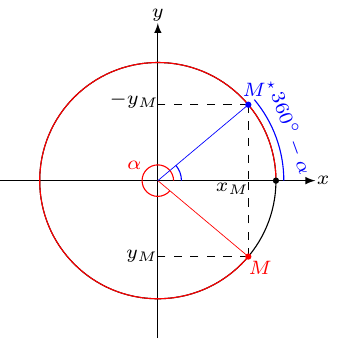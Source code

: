 \documentclass[crop]{standalone}
\usepackage[dvipsnames]{xcolor}
\usepackage{tikz}
\usetikzlibrary{positioning}

\begin{document}
  \begin{tikzpicture}[font=\scriptsize]
    \def\r{1.5}
    \def\t{320}
    \def\ox{2.0}
    \def\oy{2.0}
    
    \def\xm{\r*cos(\t)}
    \def\ym{\r*sin(\t)}

    \draw[-latex,line width=0.25pt]({-\ox},0) -- ({\ox},0);
    \node at ({\ox+0.1},0) {$x$};
    
    \draw[-latex,line width=0.25pt](0,{-\oy}) -- (0,{\oy});
    \node at (0,{\oy+0.1}) {$y$};
    
    \draw (0,0) circle ({\r});

    \draw[dashed] ({\xm},{\ym}) -- ({\xm},0);
    \draw[dashed] ({\xm},{\ym}) -- (0,{\ym});

    \draw[dashed] ({\xm},{-\ym}) -- ({\xm},0);
    \draw[dashed] ({\xm},{-\ym}) -- (0,{-\ym});

    \draw[red] (\r,0) arc (0:\t:\r);
    \draw[red] (0.2,0) arc (0:\t:0.2);
    \node[red] at (-0.3,0.2) {$\alpha$};
    \draw[red,line width=0.25pt] (0,0) -- ({\xm},{\ym});
    \fill[red] ({\xm},{\ym}) circle (0.04);

    \draw[blue] (0.3,0) arc (0:360-\t:0.3);
    \draw[blue] (\r+0.1,0) arc (0:360-\t:\r+0.1);
    % \node[blue] at (0.9,0.12) {$180^{\circ}-\alpha$};
    \node[blue,rotate=-70] at (1.7,0.6) {$360^{\circ}-\alpha$};
    \draw[blue,line width=0.25pt] (0,0) -- ({\xm},{-\ym});
    \fill[blue] ({\xm},{-\ym}) circle (0.04);

    \fill[black] (\r,0) circle (0.04);

    \node at ({\xm-0.2},-0.1) {$x_{M}$};
    \node at (-0.2,{\ym}) {$y_{M}$};
    \node at (-0.3,{-\ym+0.05}) {$-y_{M}$};

    \node[red] at ({\xm+0.15},{\ym-0.15}) {$M$};
    \node[blue] at ({\xm+0.15},{-\ym+0.2}) {$M^{\star}$};


  \end{tikzpicture}%
\end{document}